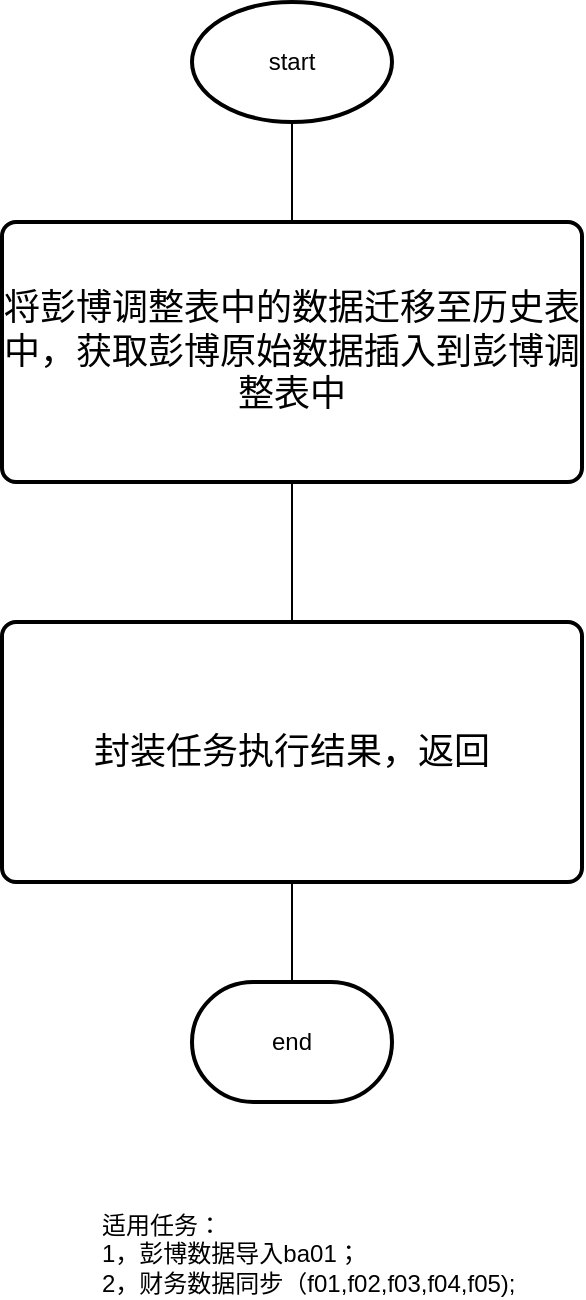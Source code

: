 <mxfile version="10.7.9" type="github"><diagram id="QDhEcA_Q6oMVZJ2mgNlX" name="Page-1"><mxGraphModel dx="1394" dy="1933" grid="1" gridSize="10" guides="1" tooltips="1" connect="1" arrows="1" fold="1" page="1" pageScale="1" pageWidth="827" pageHeight="1169" math="0" shadow="0"><root><mxCell id="0"/><mxCell id="1" parent="0"/><mxCell id="bWXAuBwa11p8fHyv_Tr3-1" value="start" style="strokeWidth=2;html=1;shape=mxgraph.flowchart.start_1;whiteSpace=wrap;" vertex="1" parent="1"><mxGeometry x="363" y="-270" width="100" height="60" as="geometry"/></mxCell><mxCell id="bWXAuBwa11p8fHyv_Tr3-2" value="end" style="strokeWidth=2;html=1;shape=mxgraph.flowchart.terminator;whiteSpace=wrap;" vertex="1" parent="1"><mxGeometry x="363" y="220" width="100" height="60" as="geometry"/></mxCell><mxCell id="bWXAuBwa11p8fHyv_Tr3-3" value="" style="endArrow=none;html=1;entryX=0.5;entryY=1;entryDx=0;entryDy=0;entryPerimeter=0;exitX=0.5;exitY=0;exitDx=0;exitDy=0;" edge="1" parent="1" source="bWXAuBwa11p8fHyv_Tr3-6" target="bWXAuBwa11p8fHyv_Tr3-1"><mxGeometry width="50" height="50" relative="1" as="geometry"><mxPoint x="413" y="-170" as="sourcePoint"/><mxPoint x="180" y="180" as="targetPoint"/></mxGeometry></mxCell><mxCell id="bWXAuBwa11p8fHyv_Tr3-4" value="" style="endArrow=none;html=1;entryX=0.5;entryY=1;entryDx=0;entryDy=0;entryPerimeter=0;exitX=0.5;exitY=0;exitDx=0;exitDy=0;" edge="1" parent="1"><mxGeometry width="50" height="50" relative="1" as="geometry"><mxPoint x="413" y="-50" as="sourcePoint"/><mxPoint x="413" y="-100" as="targetPoint"/></mxGeometry></mxCell><mxCell id="bWXAuBwa11p8fHyv_Tr3-5" value="" style="endArrow=none;html=1;entryX=0.5;entryY=1;entryDx=0;entryDy=0;exitX=0.5;exitY=0;exitDx=0;exitDy=0;exitPerimeter=0;" edge="1" parent="1" source="bWXAuBwa11p8fHyv_Tr3-2"><mxGeometry width="50" height="50" relative="1" as="geometry"><mxPoint x="260" y="450" as="sourcePoint"/><mxPoint x="413" y="80" as="targetPoint"/></mxGeometry></mxCell><mxCell id="bWXAuBwa11p8fHyv_Tr3-6" value="将彭博调整表中的数据迁移至历史表中，获取彭博原始数据插入到彭博调整表中&lt;br style=&quot;font-size: 18px&quot;&gt;" style="rounded=1;whiteSpace=wrap;html=1;absoluteArcSize=1;arcSize=14;strokeWidth=2;fontSize=18;" vertex="1" parent="1"><mxGeometry x="268" y="-160" width="290" height="130" as="geometry"/></mxCell><mxCell id="bWXAuBwa11p8fHyv_Tr3-7" value="封装任务执行结果，返回&lt;br style=&quot;font-size: 18px&quot;&gt;" style="rounded=1;whiteSpace=wrap;html=1;absoluteArcSize=1;arcSize=14;strokeWidth=2;fontSize=18;" vertex="1" parent="1"><mxGeometry x="268" y="40" width="290" height="130" as="geometry"/></mxCell><mxCell id="bWXAuBwa11p8fHyv_Tr3-8" value="" style="endArrow=none;html=1;entryX=0.5;entryY=1;entryDx=0;entryDy=0;exitX=0.5;exitY=0;exitDx=0;exitDy=0;" edge="1" parent="1" source="bWXAuBwa11p8fHyv_Tr3-7" target="bWXAuBwa11p8fHyv_Tr3-6"><mxGeometry width="50" height="50" relative="1" as="geometry"><mxPoint x="390" y="40" as="sourcePoint"/><mxPoint x="440" y="-10" as="targetPoint"/></mxGeometry></mxCell><mxCell id="bWXAuBwa11p8fHyv_Tr3-9" value="适用任务：&lt;br&gt;1，彭博数据导入ba01；&lt;br&gt;2，财务数据同步（f01,f02,f03,f04,f05);&lt;br&gt;" style="text;html=1;resizable=0;points=[];autosize=1;align=left;verticalAlign=top;spacingTop=-4;" vertex="1" parent="1"><mxGeometry x="316" y="332" width="220" height="40" as="geometry"/></mxCell></root></mxGraphModel></diagram></mxfile>